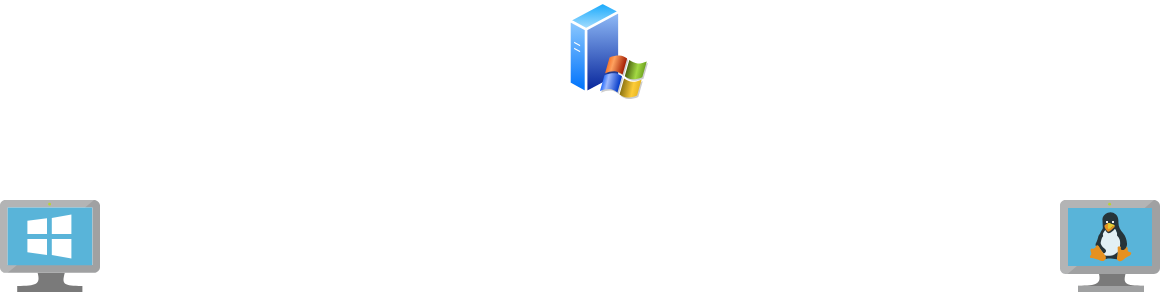<mxfile version="28.2.5">
  <diagram name="Page-1" id="_FVLENSKwy_8qhixq-Xu">
    <mxGraphModel dx="1665" dy="743" grid="1" gridSize="10" guides="1" tooltips="1" connect="1" arrows="1" fold="1" page="1" pageScale="1" pageWidth="827" pageHeight="1169" math="0" shadow="0">
      <root>
        <mxCell id="0" />
        <mxCell id="1" parent="0" />
        <mxCell id="Po9nHgbTJhgo9jyzkdIY-1" value="" style="image;aspect=fixed;perimeter=ellipsePerimeter;html=1;align=center;shadow=0;dashed=0;spacingTop=3;image=img/lib/active_directory/windows_server_2.svg;" vertex="1" parent="1">
          <mxGeometry x="394" y="60" width="40" height="50" as="geometry" />
        </mxCell>
        <mxCell id="Po9nHgbTJhgo9jyzkdIY-2" value="" style="image;sketch=0;aspect=fixed;html=1;points=[];align=center;fontSize=12;image=img/lib/mscae/VM_Linux.svg;" vertex="1" parent="1">
          <mxGeometry x="640" y="160" width="50" height="46" as="geometry" />
        </mxCell>
        <mxCell id="Po9nHgbTJhgo9jyzkdIY-3" value="" style="image;sketch=0;aspect=fixed;html=1;points=[];align=center;fontSize=12;image=img/lib/mscae/VirtualMachineWindows.svg;" vertex="1" parent="1">
          <mxGeometry x="110" y="160" width="50" height="46" as="geometry" />
        </mxCell>
      </root>
    </mxGraphModel>
  </diagram>
</mxfile>
